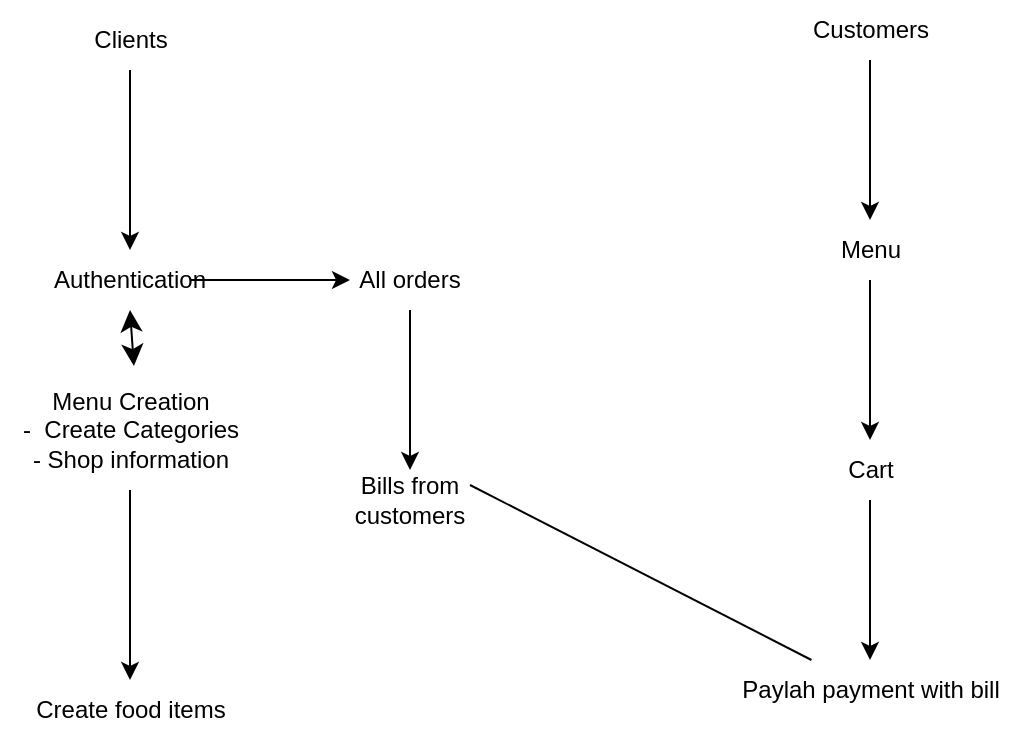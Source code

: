 <mxfile version="20.8.23" type="github">
  <diagram name="Page-1" id="H4HJGLfZcfQgHLBg135O">
    <mxGraphModel dx="1360" dy="795" grid="1" gridSize="10" guides="1" tooltips="1" connect="1" arrows="1" fold="1" page="1" pageScale="1" pageWidth="850" pageHeight="1100" math="0" shadow="0">
      <root>
        <mxCell id="0" />
        <mxCell id="1" parent="0" />
        <mxCell id="aZFSHv8Zsd38NP5G6fSy-16" value="" style="edgeStyle=orthogonalEdgeStyle;rounded=0;orthogonalLoop=1;jettySize=auto;html=1;" edge="1" parent="1" source="aZFSHv8Zsd38NP5G6fSy-4" target="aZFSHv8Zsd38NP5G6fSy-15">
          <mxGeometry relative="1" as="geometry" />
        </mxCell>
        <mxCell id="aZFSHv8Zsd38NP5G6fSy-4" value="&lt;div&gt;Authentication&lt;/div&gt;" style="text;html=1;strokeColor=none;fillColor=none;align=center;verticalAlign=middle;whiteSpace=wrap;rounded=0;" vertex="1" parent="1">
          <mxGeometry x="160" y="220" width="60" height="30" as="geometry" />
        </mxCell>
        <mxCell id="aZFSHv8Zsd38NP5G6fSy-5" value="&lt;div&gt;Clients&lt;/div&gt;" style="text;html=1;align=center;verticalAlign=middle;resizable=0;points=[];autosize=1;strokeColor=none;fillColor=none;" vertex="1" parent="1">
          <mxGeometry x="160" y="100" width="60" height="30" as="geometry" />
        </mxCell>
        <mxCell id="aZFSHv8Zsd38NP5G6fSy-7" value="" style="endArrow=classic;html=1;rounded=0;" edge="1" parent="1">
          <mxGeometry width="50" height="50" relative="1" as="geometry">
            <mxPoint x="190" y="130" as="sourcePoint" />
            <mxPoint x="190" y="220" as="targetPoint" />
          </mxGeometry>
        </mxCell>
        <mxCell id="aZFSHv8Zsd38NP5G6fSy-13" value="" style="edgeStyle=orthogonalEdgeStyle;rounded=0;orthogonalLoop=1;jettySize=auto;html=1;" edge="1" parent="1" source="aZFSHv8Zsd38NP5G6fSy-8" target="aZFSHv8Zsd38NP5G6fSy-12">
          <mxGeometry relative="1" as="geometry" />
        </mxCell>
        <mxCell id="aZFSHv8Zsd38NP5G6fSy-8" value="&lt;div&gt;Menu Creation&lt;/div&gt;&lt;div&gt;-&amp;nbsp; Create Categories&lt;/div&gt;&lt;div&gt;- Shop information&lt;/div&gt;" style="text;html=1;align=center;verticalAlign=middle;resizable=0;points=[];autosize=1;strokeColor=none;fillColor=none;" vertex="1" parent="1">
          <mxGeometry x="125" y="280" width="130" height="60" as="geometry" />
        </mxCell>
        <mxCell id="aZFSHv8Zsd38NP5G6fSy-9" value="" style="edgeStyle=none;orthogonalLoop=1;jettySize=auto;html=1;endArrow=classic;startArrow=classic;endSize=8;startSize=8;rounded=0;exitX=0.5;exitY=1;exitDx=0;exitDy=0;entryX=0.515;entryY=-0.033;entryDx=0;entryDy=0;entryPerimeter=0;" edge="1" parent="1" source="aZFSHv8Zsd38NP5G6fSy-4" target="aZFSHv8Zsd38NP5G6fSy-8">
          <mxGeometry width="100" relative="1" as="geometry">
            <mxPoint x="160" y="260" as="sourcePoint" />
            <mxPoint x="260" y="260" as="targetPoint" />
            <Array as="points" />
          </mxGeometry>
        </mxCell>
        <mxCell id="aZFSHv8Zsd38NP5G6fSy-12" value="Create food items" style="text;html=1;align=center;verticalAlign=middle;resizable=0;points=[];autosize=1;strokeColor=none;fillColor=none;" vertex="1" parent="1">
          <mxGeometry x="130" y="435" width="120" height="30" as="geometry" />
        </mxCell>
        <mxCell id="aZFSHv8Zsd38NP5G6fSy-18" value="" style="edgeStyle=orthogonalEdgeStyle;rounded=0;orthogonalLoop=1;jettySize=auto;html=1;" edge="1" parent="1" source="aZFSHv8Zsd38NP5G6fSy-15" target="aZFSHv8Zsd38NP5G6fSy-17">
          <mxGeometry relative="1" as="geometry" />
        </mxCell>
        <mxCell id="aZFSHv8Zsd38NP5G6fSy-15" value="&lt;div&gt;All orders&lt;/div&gt;" style="text;html=1;strokeColor=none;fillColor=none;align=center;verticalAlign=middle;whiteSpace=wrap;rounded=0;" vertex="1" parent="1">
          <mxGeometry x="300" y="220" width="60" height="30" as="geometry" />
        </mxCell>
        <mxCell id="aZFSHv8Zsd38NP5G6fSy-17" value="Bills from customers" style="text;html=1;strokeColor=none;fillColor=none;align=center;verticalAlign=middle;whiteSpace=wrap;rounded=0;" vertex="1" parent="1">
          <mxGeometry x="300" y="330" width="60" height="30" as="geometry" />
        </mxCell>
        <mxCell id="aZFSHv8Zsd38NP5G6fSy-21" value="" style="edgeStyle=orthogonalEdgeStyle;rounded=0;orthogonalLoop=1;jettySize=auto;html=1;" edge="1" parent="1" source="aZFSHv8Zsd38NP5G6fSy-19" target="aZFSHv8Zsd38NP5G6fSy-20">
          <mxGeometry relative="1" as="geometry" />
        </mxCell>
        <mxCell id="aZFSHv8Zsd38NP5G6fSy-19" value="&lt;div&gt;Customers&lt;/div&gt;" style="text;html=1;align=center;verticalAlign=middle;resizable=0;points=[];autosize=1;strokeColor=none;fillColor=none;" vertex="1" parent="1">
          <mxGeometry x="520" y="95" width="80" height="30" as="geometry" />
        </mxCell>
        <mxCell id="aZFSHv8Zsd38NP5G6fSy-23" value="" style="edgeStyle=orthogonalEdgeStyle;rounded=0;orthogonalLoop=1;jettySize=auto;html=1;" edge="1" parent="1" source="aZFSHv8Zsd38NP5G6fSy-20" target="aZFSHv8Zsd38NP5G6fSy-22">
          <mxGeometry relative="1" as="geometry" />
        </mxCell>
        <mxCell id="aZFSHv8Zsd38NP5G6fSy-20" value="&lt;div&gt;Menu&lt;/div&gt;" style="text;html=1;align=center;verticalAlign=middle;resizable=0;points=[];autosize=1;strokeColor=none;fillColor=none;" vertex="1" parent="1">
          <mxGeometry x="535" y="205" width="50" height="30" as="geometry" />
        </mxCell>
        <mxCell id="aZFSHv8Zsd38NP5G6fSy-25" value="" style="edgeStyle=orthogonalEdgeStyle;rounded=0;orthogonalLoop=1;jettySize=auto;html=1;" edge="1" parent="1" source="aZFSHv8Zsd38NP5G6fSy-22" target="aZFSHv8Zsd38NP5G6fSy-24">
          <mxGeometry relative="1" as="geometry" />
        </mxCell>
        <mxCell id="aZFSHv8Zsd38NP5G6fSy-22" value="&lt;div&gt;Cart&lt;/div&gt;" style="text;html=1;align=center;verticalAlign=middle;resizable=0;points=[];autosize=1;strokeColor=none;fillColor=none;" vertex="1" parent="1">
          <mxGeometry x="535" y="315" width="50" height="30" as="geometry" />
        </mxCell>
        <mxCell id="aZFSHv8Zsd38NP5G6fSy-24" value="&lt;div&gt;Paylah payment with bill&lt;/div&gt;" style="text;html=1;align=center;verticalAlign=middle;resizable=0;points=[];autosize=1;strokeColor=none;fillColor=none;" vertex="1" parent="1">
          <mxGeometry x="485" y="425" width="150" height="30" as="geometry" />
        </mxCell>
        <mxCell id="aZFSHv8Zsd38NP5G6fSy-26" value="" style="endArrow=none;html=1;rounded=0;entryX=1;entryY=0.25;entryDx=0;entryDy=0;" edge="1" parent="1" source="aZFSHv8Zsd38NP5G6fSy-24" target="aZFSHv8Zsd38NP5G6fSy-17">
          <mxGeometry width="50" height="50" relative="1" as="geometry">
            <mxPoint x="400" y="440" as="sourcePoint" />
            <mxPoint x="450" y="390" as="targetPoint" />
          </mxGeometry>
        </mxCell>
      </root>
    </mxGraphModel>
  </diagram>
</mxfile>
